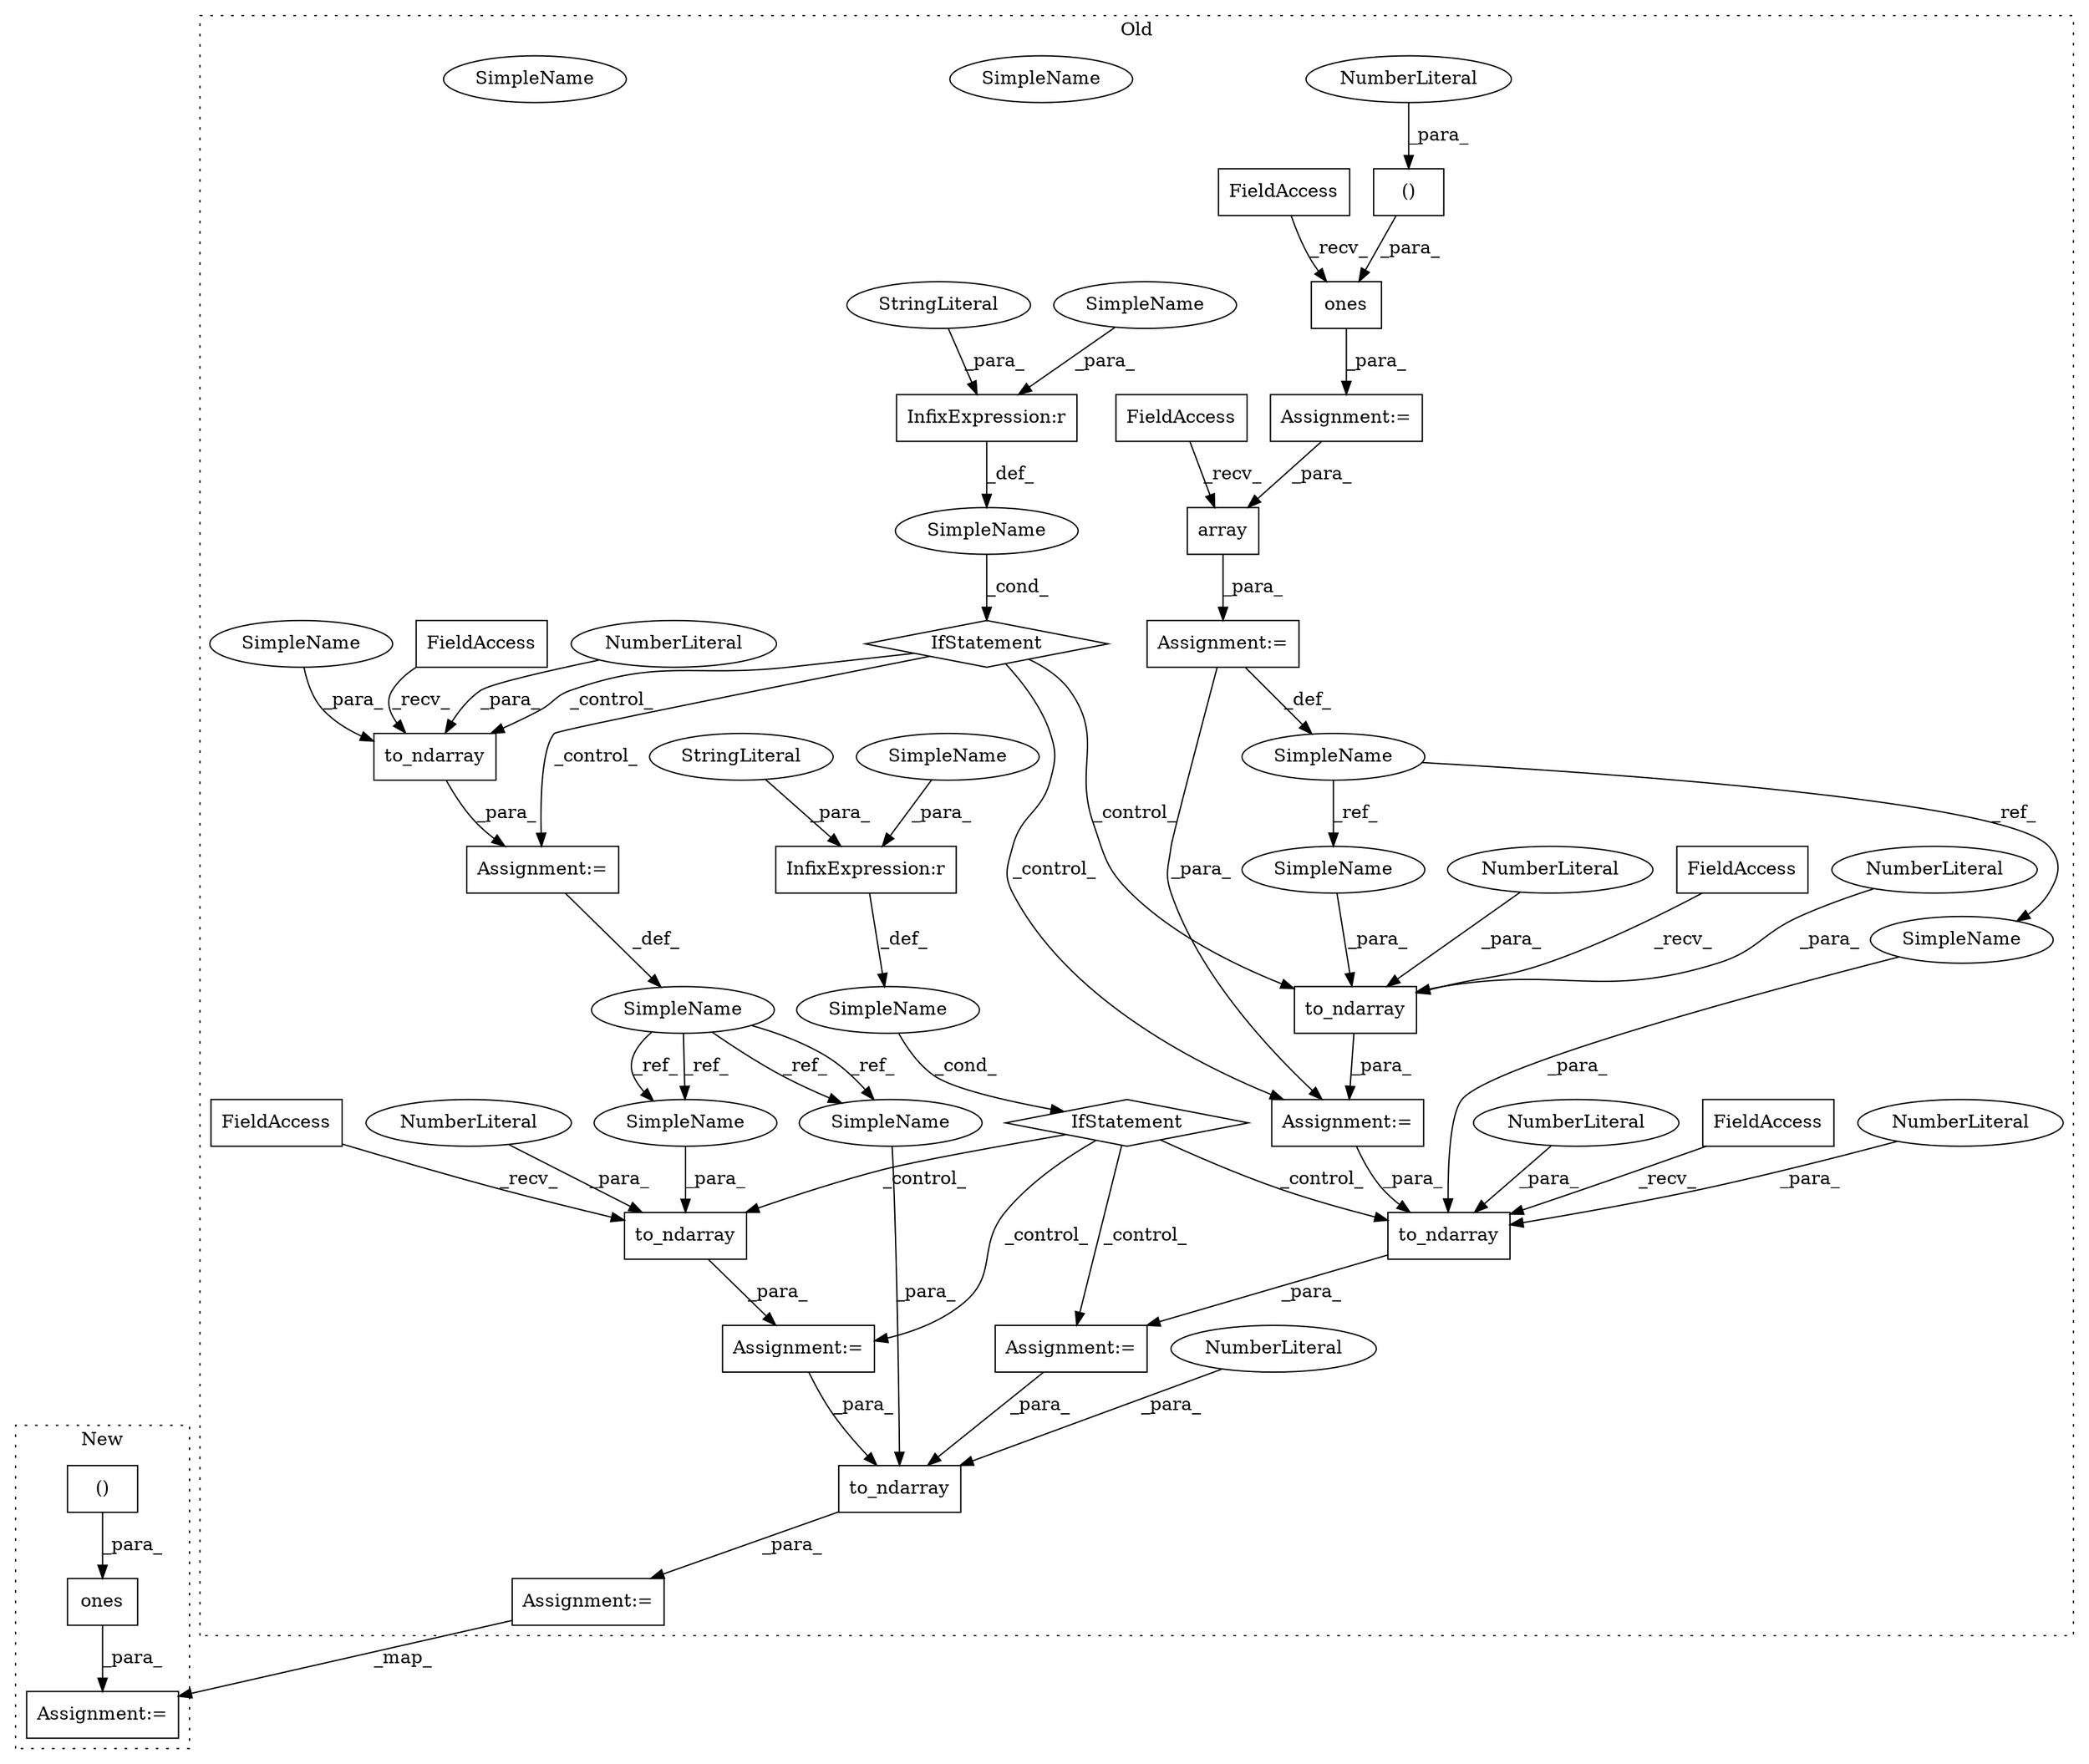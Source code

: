 digraph G {
subgraph cluster0 {
1 [label="to_ndarray" a="32" s="3605,3627" l="11,1" shape="box"];
3 [label="NumberLiteral" a="34" s="3624" l="1" shape="ellipse"];
4 [label="FieldAccess" a="22" s="3587" l="9" shape="box"];
5 [label="Assignment:=" a="7" s="3586" l="1" shape="box"];
6 [label="Assignment:=" a="7" s="3732" l="1" shape="box"];
7 [label="to_ndarray" a="32" s="3751,3773" l="11,1" shape="box"];
8 [label="NumberLiteral" a="34" s="3772" l="1" shape="ellipse"];
9 [label="FieldAccess" a="22" s="3733" l="9" shape="box"];
10 [label="NumberLiteral" a="34" s="3770" l="1" shape="ellipse"];
11 [label="Assignment:=" a="7" s="5041" l="1" shape="box"];
13 [label="Assignment:=" a="7" s="3786" l="1" shape="box"];
14 [label="()" a="106" s="3441" l="22" shape="box"];
15 [label="NumberLiteral" a="34" s="3462" l="1" shape="ellipse"];
16 [label="NumberLiteral" a="34" s="3626" l="1" shape="ellipse"];
17 [label="InfixExpression:r" a="27" s="3557" l="4" shape="box"];
18 [label="InfixExpression:r" a="27" s="3703" l="4" shape="box"];
19 [label="array" a="32" s="3503,3516" l="6,1" shape="box"];
20 [label="FieldAccess" a="22" s="3485" l="9" shape="box"];
21 [label="ones" a="32" s="3429,3463" l="12,2" shape="box"];
22 [label="FieldAccess" a="22" s="3411" l="9" shape="box"];
24 [label="IfStatement" a="25" s="3689,3715" l="4,2" shape="diamond"];
25 [label="SimpleName" a="42" s="" l="" shape="ellipse"];
26 [label="IfStatement" a="25" s="3543,3569" l="4,2" shape="diamond"];
27 [label="SimpleName" a="42" s="" l="" shape="ellipse"];
28 [label="SimpleName" a="42" s="3477" l="7" shape="ellipse"];
29 [label="Assignment:=" a="7" s="3640" l="1" shape="box"];
30 [label="StringLiteral" a="45" s="3561" l="8" shape="ellipse"];
31 [label="StringLiteral" a="45" s="3707" l="8" shape="ellipse"];
32 [label="Assignment:=" a="7" s="3484" l="1" shape="box"];
33 [label="Assignment:=" a="7" s="3410" l="1" shape="box"];
34 [label="to_ndarray" a="32" s="5060,5077" l="11,1" shape="box"];
35 [label="NumberLiteral" a="34" s="5076" l="1" shape="ellipse"];
36 [label="SimpleName" a="42" s="3636" l="4" shape="ellipse"];
37 [label="to_ndarray" a="32" s="3805,3822" l="11,1" shape="box"];
38 [label="NumberLiteral" a="34" s="3821" l="1" shape="ellipse"];
39 [label="FieldAccess" a="22" s="3787" l="9" shape="box"];
40 [label="to_ndarray" a="32" s="3659,3676" l="11,1" shape="box"];
41 [label="NumberLiteral" a="34" s="3675" l="1" shape="ellipse"];
42 [label="FieldAccess" a="22" s="3641" l="9" shape="box"];
43 [label="SimpleName" a="42" s="3762" l="7" shape="ellipse"];
44 [label="SimpleName" a="42" s="3616" l="7" shape="ellipse"];
45 [label="SimpleName" a="42" s="5071" l="4" shape="ellipse"];
46 [label="SimpleName" a="42" s="3670" l="4" shape="ellipse"];
47 [label="SimpleName" a="42" s="3816" l="4" shape="ellipse"];
48 [label="SimpleName" a="42" s="3547" l="10" shape="ellipse"];
49 [label="SimpleName" a="42" s="3693" l="10" shape="ellipse"];
50 [label="SimpleName" a="42" s="3816" l="4" shape="ellipse"];
51 [label="SimpleName" a="42" s="5071" l="4" shape="ellipse"];
label = "Old";
style="dotted";
}
subgraph cluster1 {
2 [label="()" a="106" s="3395" l="32" shape="box"];
12 [label="Assignment:=" a="7" s="3364" l="1" shape="box"];
23 [label="ones" a="32" s="3383,3427" l="12,2" shape="box"];
label = "New";
style="dotted";
}
1 -> 5 [label="_para_"];
2 -> 23 [label="_para_"];
3 -> 1 [label="_para_"];
4 -> 1 [label="_recv_"];
5 -> 7 [label="_para_"];
6 -> 34 [label="_para_"];
7 -> 6 [label="_para_"];
8 -> 7 [label="_para_"];
9 -> 7 [label="_recv_"];
10 -> 7 [label="_para_"];
11 -> 12 [label="_map_"];
13 -> 34 [label="_para_"];
14 -> 21 [label="_para_"];
15 -> 14 [label="_para_"];
16 -> 1 [label="_para_"];
17 -> 25 [label="_def_"];
18 -> 27 [label="_def_"];
19 -> 32 [label="_para_"];
20 -> 19 [label="_recv_"];
21 -> 33 [label="_para_"];
22 -> 21 [label="_recv_"];
23 -> 12 [label="_para_"];
24 -> 13 [label="_control_"];
24 -> 6 [label="_control_"];
24 -> 7 [label="_control_"];
24 -> 37 [label="_control_"];
25 -> 26 [label="_cond_"];
26 -> 5 [label="_control_"];
26 -> 40 [label="_control_"];
26 -> 1 [label="_control_"];
26 -> 29 [label="_control_"];
27 -> 24 [label="_cond_"];
28 -> 43 [label="_ref_"];
28 -> 44 [label="_ref_"];
29 -> 36 [label="_def_"];
30 -> 17 [label="_para_"];
31 -> 18 [label="_para_"];
32 -> 5 [label="_para_"];
32 -> 28 [label="_def_"];
33 -> 19 [label="_para_"];
34 -> 11 [label="_para_"];
35 -> 34 [label="_para_"];
36 -> 51 [label="_ref_"];
36 -> 51 [label="_ref_"];
36 -> 50 [label="_ref_"];
36 -> 50 [label="_ref_"];
37 -> 13 [label="_para_"];
38 -> 37 [label="_para_"];
39 -> 37 [label="_recv_"];
40 -> 29 [label="_para_"];
41 -> 40 [label="_para_"];
42 -> 40 [label="_recv_"];
43 -> 7 [label="_para_"];
44 -> 1 [label="_para_"];
46 -> 40 [label="_para_"];
48 -> 17 [label="_para_"];
49 -> 18 [label="_para_"];
50 -> 37 [label="_para_"];
51 -> 34 [label="_para_"];
}